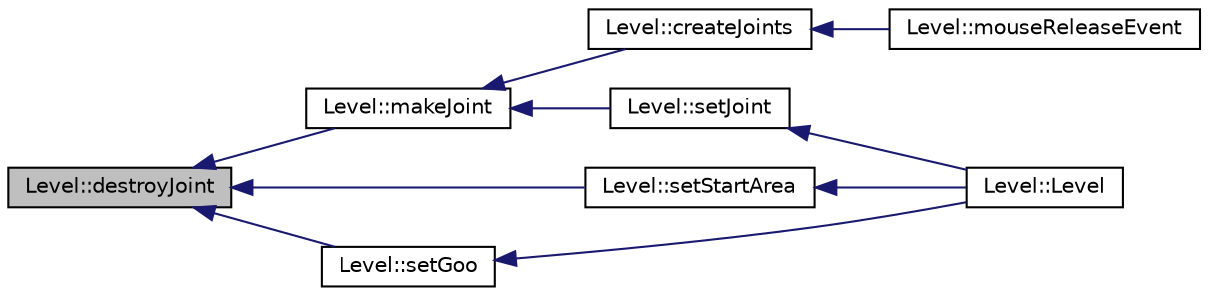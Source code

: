 digraph G
{
  edge [fontname="Helvetica",fontsize="10",labelfontname="Helvetica",labelfontsize="10"];
  node [fontname="Helvetica",fontsize="10",shape=record];
  rankdir="LR";
  Node1 [label="Level::destroyJoint",height=0.2,width=0.4,color="black", fillcolor="grey75", style="filled" fontcolor="black"];
  Node1 -> Node2 [dir="back",color="midnightblue",fontsize="10",style="solid",fontname="Helvetica"];
  Node2 [label="Level::makeJoint",height=0.2,width=0.4,color="black", fillcolor="white", style="filled",URL="$d2/d9d/classLevel.html#ab40a5647912f4ef6e3a70b0afd75027b"];
  Node2 -> Node3 [dir="back",color="midnightblue",fontsize="10",style="solid",fontname="Helvetica"];
  Node3 [label="Level::createJoints",height=0.2,width=0.4,color="black", fillcolor="white", style="filled",URL="$d2/d9d/classLevel.html#a753ed1a47f268859a713123dc640839c"];
  Node3 -> Node4 [dir="back",color="midnightblue",fontsize="10",style="solid",fontname="Helvetica"];
  Node4 [label="Level::mouseReleaseEvent",height=0.2,width=0.4,color="black", fillcolor="white", style="filled",URL="$d2/d9d/classLevel.html#a77722ba24f938b7a0707f755e635a8f6"];
  Node2 -> Node5 [dir="back",color="midnightblue",fontsize="10",style="solid",fontname="Helvetica"];
  Node5 [label="Level::setJoint",height=0.2,width=0.4,color="black", fillcolor="white", style="filled",URL="$d2/d9d/classLevel.html#a4ba1126389807119ad1d21bd51f86210"];
  Node5 -> Node6 [dir="back",color="midnightblue",fontsize="10",style="solid",fontname="Helvetica"];
  Node6 [label="Level::Level",height=0.2,width=0.4,color="black", fillcolor="white", style="filled",URL="$d2/d9d/classLevel.html#aab4805fc7397cd5ab9d9852a1d403a0d"];
  Node1 -> Node7 [dir="back",color="midnightblue",fontsize="10",style="solid",fontname="Helvetica"];
  Node7 [label="Level::setStartArea",height=0.2,width=0.4,color="black", fillcolor="white", style="filled",URL="$d2/d9d/classLevel.html#ab70095fd87905c7905f13526919632d4"];
  Node7 -> Node6 [dir="back",color="midnightblue",fontsize="10",style="solid",fontname="Helvetica"];
  Node1 -> Node8 [dir="back",color="midnightblue",fontsize="10",style="solid",fontname="Helvetica"];
  Node8 [label="Level::setGoo",height=0.2,width=0.4,color="black", fillcolor="white", style="filled",URL="$d2/d9d/classLevel.html#ab1fa2ff467715c3792df7c3b35cf7ca6"];
  Node8 -> Node6 [dir="back",color="midnightblue",fontsize="10",style="solid",fontname="Helvetica"];
}
